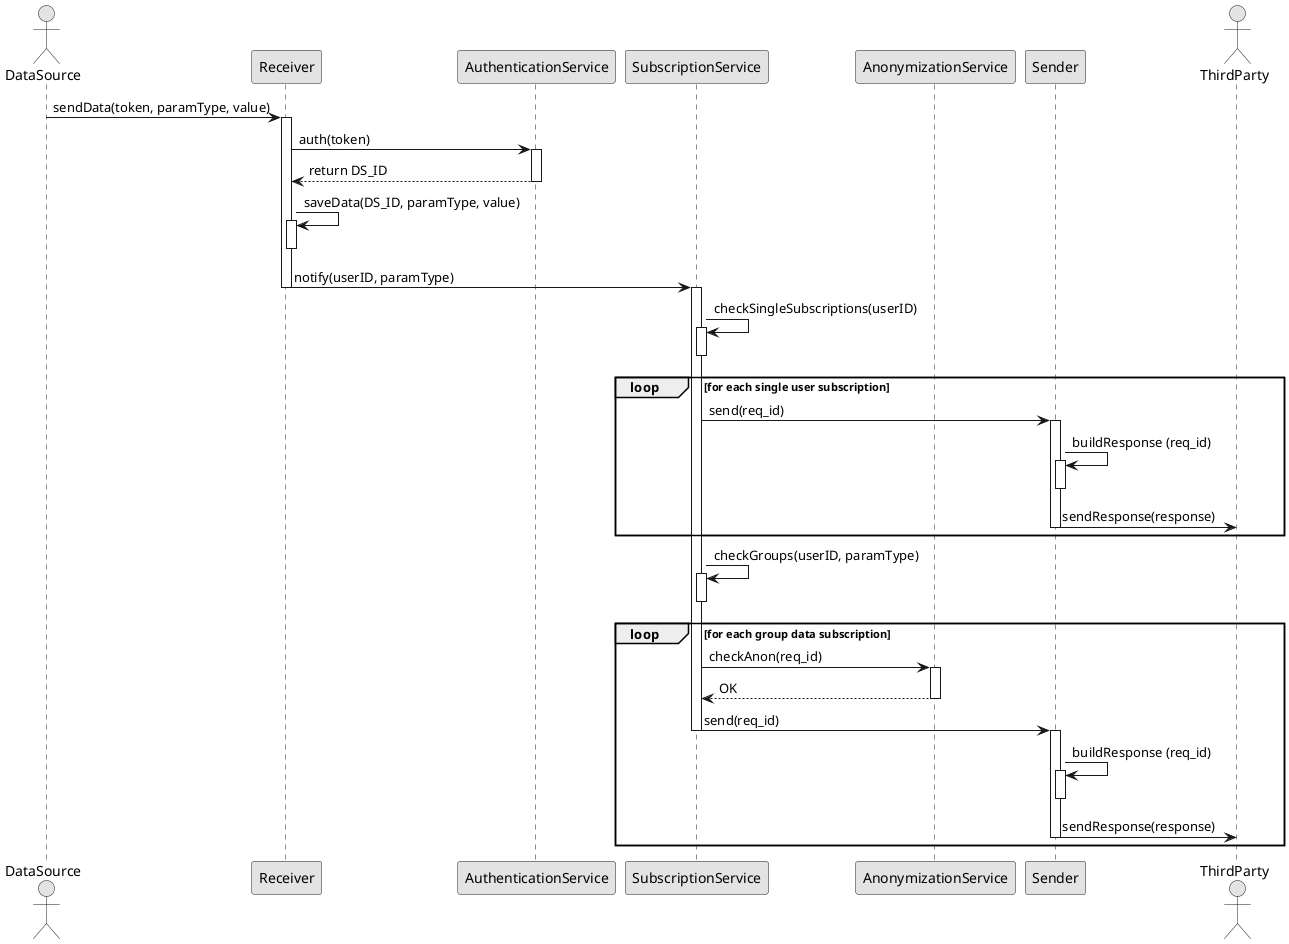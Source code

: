 @startuml
skinparam monochrome true
actor DataSource as DS
participant Receiver as RCV
participant AuthenticationService as AUTH
participant SubscriptionService as SUB
participant AnonymizationService as ANON
participant Sender as SND
actor ThirdParty as TP

DS -> RCV  : sendData(token, paramType, value)
activate RCV
RCV -> AUTH : auth(token)
activate AUTH
AUTH --> RCV : return DS_ID
deactivate AUTH
RCV -> RCV : saveData(DS_ID, paramType, value)
activate RCV
deactivate RCV
RCV -> SUB: notify(userID, paramType)
deactivate RCV
activate SUB

SUB -> SUB: checkSingleSubscriptions(userID)
activate SUB
deactivate SUB

loop for each single user subscription
SUB -> SND: send(req_id)
activate SND
SND -> SND : buildResponse (req_id)
activate SND
deactivate SND
SND ->TP : sendResponse(response)
deactivate SND
end loop

SUB -> SUB: checkGroups(userID, paramType)
activate SUB
deactivate SUB

loop for each group data subscription
SUB -> ANON : checkAnon(req_id)
activate ANON
ANON --> SUB : OK
deactivate ANON
SUB -> SND: send(req_id)
deactivate SUB
activate SND
SND -> SND : buildResponse (req_id)
activate SND
deactivate SND
SND ->TP : sendResponse(response)
deactivate SND
end loop
@enduml